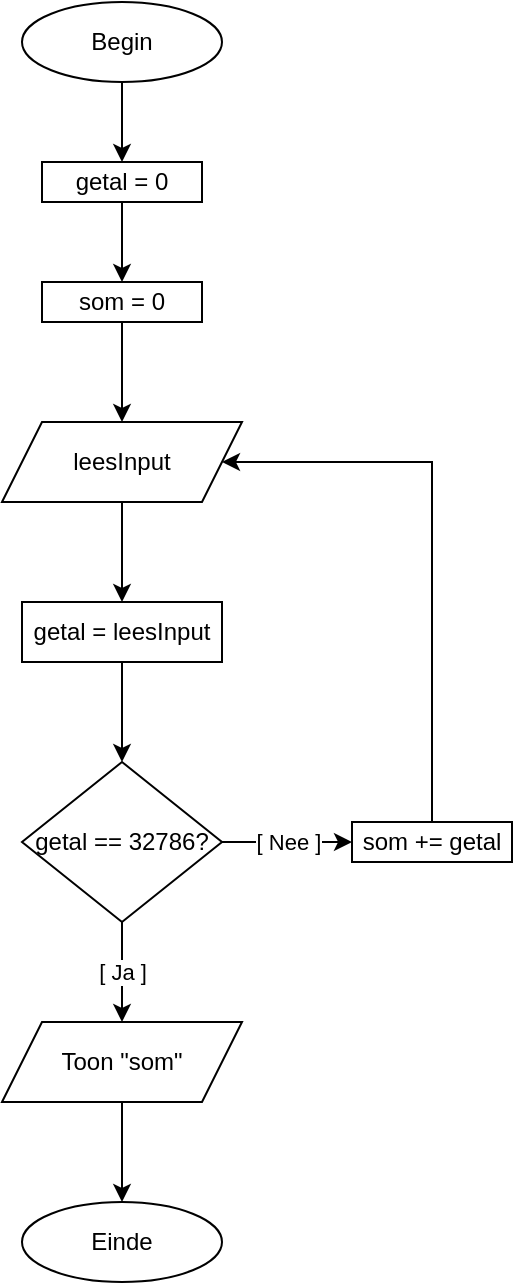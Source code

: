 <mxfile version="13.9.9" type="device"><diagram id="WWWF6mKNLQAV6WK4118a" name="Page-1"><mxGraphModel dx="1662" dy="814" grid="1" gridSize="10" guides="1" tooltips="1" connect="1" arrows="1" fold="1" page="1" pageScale="1" pageWidth="850" pageHeight="1100" math="0" shadow="0"><root><mxCell id="0"/><mxCell id="1" parent="0"/><mxCell id="96UGkfIoPV6nb4oTGQtz-3" style="edgeStyle=orthogonalEdgeStyle;rounded=0;orthogonalLoop=1;jettySize=auto;html=1;" edge="1" parent="1" source="96UGkfIoPV6nb4oTGQtz-1" target="96UGkfIoPV6nb4oTGQtz-2"><mxGeometry relative="1" as="geometry"/></mxCell><mxCell id="96UGkfIoPV6nb4oTGQtz-1" value="Begin" style="ellipse;whiteSpace=wrap;html=1;" vertex="1" parent="1"><mxGeometry x="375" y="50" width="100" height="40" as="geometry"/></mxCell><mxCell id="96UGkfIoPV6nb4oTGQtz-12" style="edgeStyle=orthogonalEdgeStyle;rounded=0;orthogonalLoop=1;jettySize=auto;html=1;entryX=0.5;entryY=0;entryDx=0;entryDy=0;" edge="1" parent="1" source="96UGkfIoPV6nb4oTGQtz-2" target="96UGkfIoPV6nb4oTGQtz-10"><mxGeometry relative="1" as="geometry"/></mxCell><mxCell id="96UGkfIoPV6nb4oTGQtz-2" value="getal = 0" style="rounded=0;whiteSpace=wrap;html=1;" vertex="1" parent="1"><mxGeometry x="385" y="130" width="80" height="20" as="geometry"/></mxCell><mxCell id="96UGkfIoPV6nb4oTGQtz-16" style="edgeStyle=orthogonalEdgeStyle;rounded=0;orthogonalLoop=1;jettySize=auto;html=1;entryX=0.5;entryY=0;entryDx=0;entryDy=0;" edge="1" parent="1" source="96UGkfIoPV6nb4oTGQtz-10" target="96UGkfIoPV6nb4oTGQtz-15"><mxGeometry relative="1" as="geometry"/></mxCell><mxCell id="96UGkfIoPV6nb4oTGQtz-10" value="som = 0" style="rounded=0;whiteSpace=wrap;html=1;" vertex="1" parent="1"><mxGeometry x="385" y="190" width="80" height="20" as="geometry"/></mxCell><mxCell id="96UGkfIoPV6nb4oTGQtz-31" style="edgeStyle=orthogonalEdgeStyle;rounded=0;orthogonalLoop=1;jettySize=auto;html=1;" edge="1" parent="1" source="96UGkfIoPV6nb4oTGQtz-15" target="96UGkfIoPV6nb4oTGQtz-30"><mxGeometry relative="1" as="geometry"/></mxCell><mxCell id="96UGkfIoPV6nb4oTGQtz-15" value="leesInput" style="shape=parallelogram;perimeter=parallelogramPerimeter;whiteSpace=wrap;html=1;fixedSize=1;" vertex="1" parent="1"><mxGeometry x="365" y="260" width="120" height="40" as="geometry"/></mxCell><mxCell id="96UGkfIoPV6nb4oTGQtz-23" value="[ Ja ]" style="edgeStyle=orthogonalEdgeStyle;rounded=0;orthogonalLoop=1;jettySize=auto;html=1;" edge="1" parent="1" source="96UGkfIoPV6nb4oTGQtz-18" target="96UGkfIoPV6nb4oTGQtz-22"><mxGeometry relative="1" as="geometry"/></mxCell><mxCell id="96UGkfIoPV6nb4oTGQtz-28" value="[ Nee ]" style="edgeStyle=orthogonalEdgeStyle;rounded=0;orthogonalLoop=1;jettySize=auto;html=1;" edge="1" parent="1" source="96UGkfIoPV6nb4oTGQtz-18" target="96UGkfIoPV6nb4oTGQtz-27"><mxGeometry relative="1" as="geometry"/></mxCell><mxCell id="96UGkfIoPV6nb4oTGQtz-18" value="getal == 32786?" style="rhombus;whiteSpace=wrap;html=1;" vertex="1" parent="1"><mxGeometry x="375" y="430" width="100" height="80" as="geometry"/></mxCell><mxCell id="96UGkfIoPV6nb4oTGQtz-25" style="edgeStyle=orthogonalEdgeStyle;rounded=0;orthogonalLoop=1;jettySize=auto;html=1;" edge="1" parent="1" source="96UGkfIoPV6nb4oTGQtz-22" target="96UGkfIoPV6nb4oTGQtz-24"><mxGeometry relative="1" as="geometry"/></mxCell><mxCell id="96UGkfIoPV6nb4oTGQtz-22" value="Toon &quot;som&quot;" style="shape=parallelogram;perimeter=parallelogramPerimeter;whiteSpace=wrap;html=1;fixedSize=1;" vertex="1" parent="1"><mxGeometry x="365" y="560" width="120" height="40" as="geometry"/></mxCell><mxCell id="96UGkfIoPV6nb4oTGQtz-24" value="Einde" style="ellipse;whiteSpace=wrap;html=1;" vertex="1" parent="1"><mxGeometry x="375" y="650" width="100" height="40" as="geometry"/></mxCell><mxCell id="96UGkfIoPV6nb4oTGQtz-29" style="edgeStyle=orthogonalEdgeStyle;rounded=0;orthogonalLoop=1;jettySize=auto;html=1;entryX=1;entryY=0.5;entryDx=0;entryDy=0;" edge="1" parent="1" source="96UGkfIoPV6nb4oTGQtz-27" target="96UGkfIoPV6nb4oTGQtz-15"><mxGeometry relative="1" as="geometry"><Array as="points"><mxPoint x="580" y="280"/></Array></mxGeometry></mxCell><mxCell id="96UGkfIoPV6nb4oTGQtz-27" value="som += getal" style="rounded=0;whiteSpace=wrap;html=1;" vertex="1" parent="1"><mxGeometry x="540" y="460" width="80" height="20" as="geometry"/></mxCell><mxCell id="96UGkfIoPV6nb4oTGQtz-32" style="edgeStyle=orthogonalEdgeStyle;rounded=0;orthogonalLoop=1;jettySize=auto;html=1;entryX=0.5;entryY=0;entryDx=0;entryDy=0;" edge="1" parent="1" source="96UGkfIoPV6nb4oTGQtz-30" target="96UGkfIoPV6nb4oTGQtz-18"><mxGeometry relative="1" as="geometry"/></mxCell><mxCell id="96UGkfIoPV6nb4oTGQtz-30" value="getal = leesInput" style="rounded=0;whiteSpace=wrap;html=1;" vertex="1" parent="1"><mxGeometry x="375" y="350" width="100" height="30" as="geometry"/></mxCell></root></mxGraphModel></diagram></mxfile>